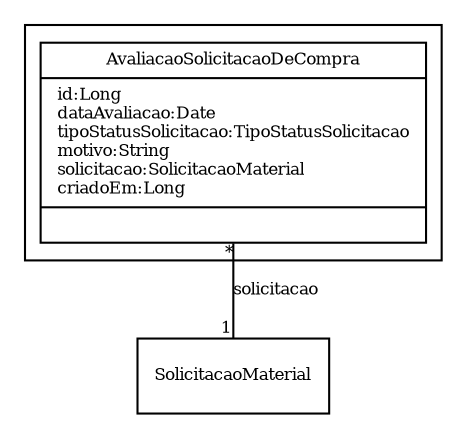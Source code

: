digraph G{
fontname = "Times-Roman"
fontsize = 8

node [
        fontname = "Times-Roman"
        fontsize = 8
        shape = "record"
]

edge [
        fontname = "Times-Roman"
        fontsize = 8
]

subgraph clusterAVALIACAO_DE_SOLICITACAO_DE_COMPRA
{
AvaliacaoSolicitacaoDeCompra [label = "{AvaliacaoSolicitacaoDeCompra|id:Long\ldataAvaliacao:Date\ltipoStatusSolicitacao:TipoStatusSolicitacao\lmotivo:String\lsolicitacao:SolicitacaoMaterial\lcriadoEm:Long\l|\l}"]
}
edge [arrowhead = "none" headlabel = "1" taillabel = "*"] AvaliacaoSolicitacaoDeCompra -> SolicitacaoMaterial [label = "solicitacao"]
}
